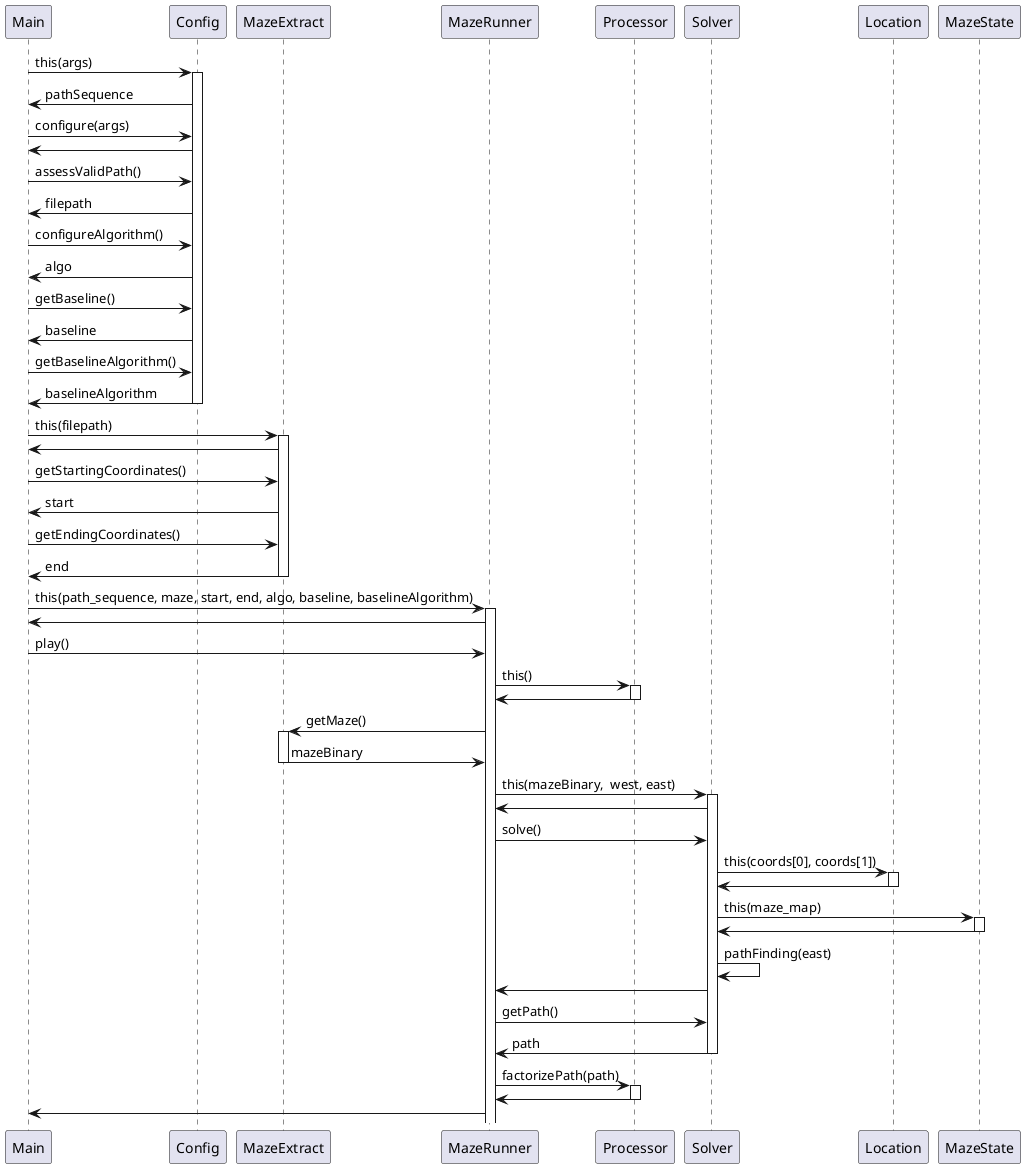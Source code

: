 @startuml Path Generation Sequence Diagram

participant Main
participant Config
participant MazeExtract

Main -> Config: this(args)
activate Config
Config -> Main: pathSequence
Main -> Config: configure(args) 
Config -> Main:
Main -> Config: assessValidPath()
Config -> Main: filepath
Main -> Config: configureAlgorithm()
Config -> Main: algo
Main -> Config: getBaseline()
Config -> Main: baseline
Main -> Config: getBaselineAlgorithm()
Config -> Main: baselineAlgorithm
deactivate Config

Main -> MazeExtract: this(filepath)
activate MazeExtract
MazeExtract -> Main:
Main -> MazeExtract: getStartingCoordinates()
MazeExtract -> Main: start
Main -> MazeExtract: getEndingCoordinates()
MazeExtract -> Main: end
deactivate MazeExtract

Main -> MazeRunner: this(path_sequence, maze, start, end, algo, baseline, baselineAlgorithm)
activate MazeRunner
MazeRunner -> Main:
Main -> MazeRunner: play()
MazeRunner -> Processor: this()
activate Processor
Processor -> MazeRunner:
deactivate Processor

MazeRunner -> MazeExtract: getMaze()
activate MazeExtract
MazeExtract -> MazeRunner: mazeBinary
deactivate MazeExtract

MazeRunner -> Solver: this(mazeBinary,  west, east)
activate Solver
Solver -> MazeRunner:
MazeRunner -> Solver: solve()
Solver -> Location: this(coords[0], coords[1])
activate Location
Location -> Solver:
deactivate Location
Solver -> MazeState: this(maze_map)
activate MazeState
MazeState -> Solver:
deactivate MazeState
Solver -> Solver: pathFinding(east)
Solver -> MazeRunner:
MazeRunner -> Solver: getPath()
Solver -> MazeRunner: path
deactivate Solver
MazeRunner -> Processor: factorizePath(path)
activate Processor
Processor -> MazeRunner:
deactivate Processor
MazeRunner -> Main:
@enduml